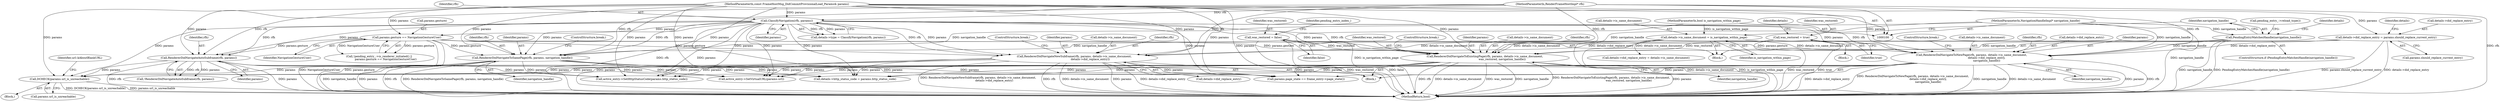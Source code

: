 digraph "1_Chrome_56a84aa67bb071a33a48ac1481b555c48e0a9a59_1@del" {
"1000358" [label="(Call,DCHECK(params.url_is_unreachable))"];
"1000253" [label="(Call,RendererDidNavigateToExistingPage(rfh, params, details->is_same_document,\n                                        was_restored, navigation_handle))"];
"1000187" [label="(Call,ClassifyNavigation(rfh, params))"];
"1000101" [label="(MethodParameterIn,RenderFrameHostImpl* rfh)"];
"1000102" [label="(MethodParameterIn,const FrameHostMsg_DidCommitProvisionalLoad_Params& params)"];
"1000216" [label="(Call,params.gesture == NavigationGestureUser)"];
"1000190" [label="(Call,details->is_same_document = is_navigation_within_page)"];
"1000104" [label="(MethodParameterIn,bool is_navigation_within_page)"];
"1000150" [label="(Call,was_restored = false)"];
"1000173" [label="(Call,was_restored = true)"];
"1000196" [label="(Call,PendingEntryMatchesHandle(navigation_handle))"];
"1000105" [label="(MethodParameterIn,NavigationHandleImpl* navigation_handle)"];
"1000263" [label="(Call,RendererDidNavigateToSamePage(rfh, params, navigation_handle))"];
"1000269" [label="(Call,RendererDidNavigateNewSubframe(rfh, params, details->is_same_document,\n                                     details->did_replace_entry))"];
"1000176" [label="(Call,details->did_replace_entry = params.should_replace_current_entry)"];
"1000282" [label="(Call,RendererDidNavigateAutoSubframe(rfh, params))"];
"1000234" [label="(Call,RendererDidNavigateToNewPage(rfh, params, details->is_same_document,\n                                   details->did_replace_entry,\n                                   navigation_handle))"];
"1000185" [label="(Identifier,details)"];
"1000187" [label="(Call,ClassifyNavigation(rfh, params))"];
"1000243" [label="(Identifier,navigation_handle)"];
"1000234" [label="(Call,RendererDidNavigateToNewPage(rfh, params, details->is_same_document,\n                                   details->did_replace_entry,\n                                   navigation_handle))"];
"1000260" [label="(Identifier,navigation_handle)"];
"1000255" [label="(Identifier,params)"];
"1000197" [label="(Identifier,navigation_handle)"];
"1000156" [label="(Identifier,pending_entry_index_)"];
"1000220" [label="(Identifier,NavigationGestureUser)"];
"1000253" [label="(Call,RendererDidNavigateToExistingPage(rfh, params, details->is_same_document,\n                                        was_restored, navigation_handle))"];
"1000365" [label="(Call,active_entry->SetVirtualURL(params.url))"];
"1000275" [label="(Call,details->did_replace_entry)"];
"1000102" [label="(MethodParameterIn,const FrameHostMsg_DidCommitProvisionalLoad_Params& params)"];
"1000256" [label="(Call,details->is_same_document)"];
"1000150" [label="(Call,was_restored = false)"];
"1000244" [label="(ControlStructure,break;)"];
"1000284" [label="(Identifier,params)"];
"1000217" [label="(Call,params.gesture)"];
"1000151" [label="(Identifier,was_restored)"];
"1000174" [label="(Identifier,was_restored)"];
"1000272" [label="(Call,details->is_same_document)"];
"1000213" [label="(Call,!pending_entry_->is_renderer_initiated() ||\n               params.gesture == NavigationGestureUser)"];
"1000232" [label="(Block,)"];
"1000264" [label="(Identifier,rfh)"];
"1000178" [label="(Identifier,details)"];
"1000190" [label="(Call,details->is_same_document = is_navigation_within_page)"];
"1000254" [label="(Identifier,rfh)"];
"1000104" [label="(MethodParameterIn,bool is_navigation_within_page)"];
"1000324" [label="(Call,active_entry->SetHttpStatusCode(params.http_status_code))"];
"1000282" [label="(Call,RendererDidNavigateAutoSubframe(rfh, params))"];
"1000456" [label="(MethodReturn,bool)"];
"1000152" [label="(Identifier,false)"];
"1000216" [label="(Call,params.gesture == NavigationGestureUser)"];
"1000176" [label="(Call,details->did_replace_entry = params.should_replace_current_entry)"];
"1000359" [label="(Call,params.url_is_unreachable)"];
"1000270" [label="(Identifier,rfh)"];
"1000196" [label="(Call,PendingEntryMatchesHandle(navigation_handle))"];
"1000417" [label="(Call,details->http_status_code = params.http_status_code)"];
"1000189" [label="(Identifier,params)"];
"1000265" [label="(Identifier,params)"];
"1000283" [label="(Identifier,rfh)"];
"1000357" [label="(Block,)"];
"1000269" [label="(Call,RendererDidNavigateNewSubframe(rfh, params, details->is_same_document,\n                                     details->did_replace_entry))"];
"1000188" [label="(Identifier,rfh)"];
"1000183" [label="(Call,details->type = ClassifyNavigation(rfh, params))"];
"1000246" [label="(Call,details->did_replace_entry = details->is_same_document)"];
"1000281" [label="(Call,!RendererDidNavigateAutoSubframe(rfh, params))"];
"1000237" [label="(Call,details->is_same_document)"];
"1000170" [label="(Block,)"];
"1000195" [label="(ControlStructure,if (PendingEntryMatchesHandle(navigation_handle)))"];
"1000191" [label="(Call,details->is_same_document)"];
"1000101" [label="(MethodParameterIn,RenderFrameHostImpl* rfh)"];
"1000173" [label="(Call,was_restored = true)"];
"1000259" [label="(Identifier,was_restored)"];
"1000364" [label="(Identifier,url::kAboutBlankURL)"];
"1000266" [label="(Identifier,navigation_handle)"];
"1000177" [label="(Call,details->did_replace_entry)"];
"1000235" [label="(Identifier,rfh)"];
"1000106" [label="(Block,)"];
"1000358" [label="(Call,DCHECK(params.url_is_unreachable))"];
"1000346" [label="(Call,params.page_state == frame_entry->page_state())"];
"1000194" [label="(Identifier,is_navigation_within_page)"];
"1000278" [label="(ControlStructure,break;)"];
"1000105" [label="(MethodParameterIn,NavigationHandleImpl* navigation_handle)"];
"1000201" [label="(Call,pending_entry_->reload_type())"];
"1000175" [label="(Identifier,true)"];
"1000240" [label="(Call,details->did_replace_entry)"];
"1000263" [label="(Call,RendererDidNavigateToSamePage(rfh, params, navigation_handle))"];
"1000261" [label="(ControlStructure,break;)"];
"1000267" [label="(ControlStructure,break;)"];
"1000180" [label="(Call,params.should_replace_current_entry)"];
"1000271" [label="(Identifier,params)"];
"1000236" [label="(Identifier,params)"];
"1000230" [label="(Identifier,details)"];
"1000358" -> "1000357"  [label="AST: "];
"1000358" -> "1000359"  [label="CFG: "];
"1000359" -> "1000358"  [label="AST: "];
"1000364" -> "1000358"  [label="CFG: "];
"1000358" -> "1000456"  [label="DDG: DCHECK(params.url_is_unreachable)"];
"1000358" -> "1000456"  [label="DDG: params.url_is_unreachable"];
"1000253" -> "1000358"  [label="DDG: params"];
"1000187" -> "1000358"  [label="DDG: params"];
"1000263" -> "1000358"  [label="DDG: params"];
"1000269" -> "1000358"  [label="DDG: params"];
"1000282" -> "1000358"  [label="DDG: params"];
"1000234" -> "1000358"  [label="DDG: params"];
"1000102" -> "1000358"  [label="DDG: params"];
"1000253" -> "1000232"  [label="AST: "];
"1000253" -> "1000260"  [label="CFG: "];
"1000254" -> "1000253"  [label="AST: "];
"1000255" -> "1000253"  [label="AST: "];
"1000256" -> "1000253"  [label="AST: "];
"1000259" -> "1000253"  [label="AST: "];
"1000260" -> "1000253"  [label="AST: "];
"1000261" -> "1000253"  [label="CFG: "];
"1000253" -> "1000456"  [label="DDG: was_restored"];
"1000253" -> "1000456"  [label="DDG: navigation_handle"];
"1000253" -> "1000456"  [label="DDG: RendererDidNavigateToExistingPage(rfh, params, details->is_same_document,\n                                        was_restored, navigation_handle)"];
"1000253" -> "1000456"  [label="DDG: params"];
"1000253" -> "1000456"  [label="DDG: rfh"];
"1000253" -> "1000456"  [label="DDG: details->is_same_document"];
"1000187" -> "1000253"  [label="DDG: rfh"];
"1000187" -> "1000253"  [label="DDG: params"];
"1000101" -> "1000253"  [label="DDG: rfh"];
"1000216" -> "1000253"  [label="DDG: params.gesture"];
"1000102" -> "1000253"  [label="DDG: params"];
"1000190" -> "1000253"  [label="DDG: details->is_same_document"];
"1000150" -> "1000253"  [label="DDG: was_restored"];
"1000173" -> "1000253"  [label="DDG: was_restored"];
"1000196" -> "1000253"  [label="DDG: navigation_handle"];
"1000105" -> "1000253"  [label="DDG: navigation_handle"];
"1000253" -> "1000324"  [label="DDG: params"];
"1000253" -> "1000346"  [label="DDG: params"];
"1000253" -> "1000365"  [label="DDG: params"];
"1000253" -> "1000417"  [label="DDG: params"];
"1000187" -> "1000183"  [label="AST: "];
"1000187" -> "1000189"  [label="CFG: "];
"1000188" -> "1000187"  [label="AST: "];
"1000189" -> "1000187"  [label="AST: "];
"1000183" -> "1000187"  [label="CFG: "];
"1000187" -> "1000456"  [label="DDG: rfh"];
"1000187" -> "1000456"  [label="DDG: params"];
"1000187" -> "1000183"  [label="DDG: rfh"];
"1000187" -> "1000183"  [label="DDG: params"];
"1000101" -> "1000187"  [label="DDG: rfh"];
"1000102" -> "1000187"  [label="DDG: params"];
"1000187" -> "1000216"  [label="DDG: params"];
"1000187" -> "1000234"  [label="DDG: rfh"];
"1000187" -> "1000234"  [label="DDG: params"];
"1000187" -> "1000263"  [label="DDG: rfh"];
"1000187" -> "1000263"  [label="DDG: params"];
"1000187" -> "1000269"  [label="DDG: rfh"];
"1000187" -> "1000269"  [label="DDG: params"];
"1000187" -> "1000282"  [label="DDG: rfh"];
"1000187" -> "1000282"  [label="DDG: params"];
"1000187" -> "1000324"  [label="DDG: params"];
"1000187" -> "1000346"  [label="DDG: params"];
"1000187" -> "1000365"  [label="DDG: params"];
"1000187" -> "1000417"  [label="DDG: params"];
"1000101" -> "1000100"  [label="AST: "];
"1000101" -> "1000456"  [label="DDG: rfh"];
"1000101" -> "1000234"  [label="DDG: rfh"];
"1000101" -> "1000263"  [label="DDG: rfh"];
"1000101" -> "1000269"  [label="DDG: rfh"];
"1000101" -> "1000282"  [label="DDG: rfh"];
"1000102" -> "1000100"  [label="AST: "];
"1000102" -> "1000456"  [label="DDG: params"];
"1000102" -> "1000176"  [label="DDG: params"];
"1000102" -> "1000216"  [label="DDG: params"];
"1000102" -> "1000234"  [label="DDG: params"];
"1000102" -> "1000263"  [label="DDG: params"];
"1000102" -> "1000269"  [label="DDG: params"];
"1000102" -> "1000282"  [label="DDG: params"];
"1000102" -> "1000324"  [label="DDG: params"];
"1000102" -> "1000346"  [label="DDG: params"];
"1000102" -> "1000365"  [label="DDG: params"];
"1000102" -> "1000417"  [label="DDG: params"];
"1000216" -> "1000213"  [label="AST: "];
"1000216" -> "1000220"  [label="CFG: "];
"1000217" -> "1000216"  [label="AST: "];
"1000220" -> "1000216"  [label="AST: "];
"1000213" -> "1000216"  [label="CFG: "];
"1000216" -> "1000456"  [label="DDG: params.gesture"];
"1000216" -> "1000456"  [label="DDG: NavigationGestureUser"];
"1000216" -> "1000213"  [label="DDG: params.gesture"];
"1000216" -> "1000213"  [label="DDG: NavigationGestureUser"];
"1000216" -> "1000234"  [label="DDG: params.gesture"];
"1000216" -> "1000263"  [label="DDG: params.gesture"];
"1000216" -> "1000269"  [label="DDG: params.gesture"];
"1000216" -> "1000282"  [label="DDG: params.gesture"];
"1000190" -> "1000106"  [label="AST: "];
"1000190" -> "1000194"  [label="CFG: "];
"1000191" -> "1000190"  [label="AST: "];
"1000194" -> "1000190"  [label="AST: "];
"1000197" -> "1000190"  [label="CFG: "];
"1000190" -> "1000456"  [label="DDG: is_navigation_within_page"];
"1000190" -> "1000456"  [label="DDG: details->is_same_document"];
"1000104" -> "1000190"  [label="DDG: is_navigation_within_page"];
"1000190" -> "1000234"  [label="DDG: details->is_same_document"];
"1000190" -> "1000246"  [label="DDG: details->is_same_document"];
"1000190" -> "1000269"  [label="DDG: details->is_same_document"];
"1000104" -> "1000100"  [label="AST: "];
"1000104" -> "1000456"  [label="DDG: is_navigation_within_page"];
"1000150" -> "1000106"  [label="AST: "];
"1000150" -> "1000152"  [label="CFG: "];
"1000151" -> "1000150"  [label="AST: "];
"1000152" -> "1000150"  [label="AST: "];
"1000156" -> "1000150"  [label="CFG: "];
"1000150" -> "1000456"  [label="DDG: was_restored"];
"1000150" -> "1000456"  [label="DDG: false"];
"1000173" -> "1000170"  [label="AST: "];
"1000173" -> "1000175"  [label="CFG: "];
"1000174" -> "1000173"  [label="AST: "];
"1000175" -> "1000173"  [label="AST: "];
"1000178" -> "1000173"  [label="CFG: "];
"1000173" -> "1000456"  [label="DDG: was_restored"];
"1000173" -> "1000456"  [label="DDG: true"];
"1000196" -> "1000195"  [label="AST: "];
"1000196" -> "1000197"  [label="CFG: "];
"1000197" -> "1000196"  [label="AST: "];
"1000201" -> "1000196"  [label="CFG: "];
"1000230" -> "1000196"  [label="CFG: "];
"1000196" -> "1000456"  [label="DDG: navigation_handle"];
"1000196" -> "1000456"  [label="DDG: PendingEntryMatchesHandle(navigation_handle)"];
"1000105" -> "1000196"  [label="DDG: navigation_handle"];
"1000196" -> "1000234"  [label="DDG: navigation_handle"];
"1000196" -> "1000263"  [label="DDG: navigation_handle"];
"1000105" -> "1000100"  [label="AST: "];
"1000105" -> "1000456"  [label="DDG: navigation_handle"];
"1000105" -> "1000234"  [label="DDG: navigation_handle"];
"1000105" -> "1000263"  [label="DDG: navigation_handle"];
"1000263" -> "1000232"  [label="AST: "];
"1000263" -> "1000266"  [label="CFG: "];
"1000264" -> "1000263"  [label="AST: "];
"1000265" -> "1000263"  [label="AST: "];
"1000266" -> "1000263"  [label="AST: "];
"1000267" -> "1000263"  [label="CFG: "];
"1000263" -> "1000456"  [label="DDG: params"];
"1000263" -> "1000456"  [label="DDG: rfh"];
"1000263" -> "1000456"  [label="DDG: RendererDidNavigateToSamePage(rfh, params, navigation_handle)"];
"1000263" -> "1000456"  [label="DDG: navigation_handle"];
"1000263" -> "1000324"  [label="DDG: params"];
"1000263" -> "1000346"  [label="DDG: params"];
"1000263" -> "1000365"  [label="DDG: params"];
"1000263" -> "1000417"  [label="DDG: params"];
"1000269" -> "1000232"  [label="AST: "];
"1000269" -> "1000275"  [label="CFG: "];
"1000270" -> "1000269"  [label="AST: "];
"1000271" -> "1000269"  [label="AST: "];
"1000272" -> "1000269"  [label="AST: "];
"1000275" -> "1000269"  [label="AST: "];
"1000278" -> "1000269"  [label="CFG: "];
"1000269" -> "1000456"  [label="DDG: details->did_replace_entry"];
"1000269" -> "1000456"  [label="DDG: RendererDidNavigateNewSubframe(rfh, params, details->is_same_document,\n                                     details->did_replace_entry)"];
"1000269" -> "1000456"  [label="DDG: rfh"];
"1000269" -> "1000456"  [label="DDG: details->is_same_document"];
"1000269" -> "1000456"  [label="DDG: params"];
"1000176" -> "1000269"  [label="DDG: details->did_replace_entry"];
"1000269" -> "1000324"  [label="DDG: params"];
"1000269" -> "1000346"  [label="DDG: params"];
"1000269" -> "1000365"  [label="DDG: params"];
"1000269" -> "1000417"  [label="DDG: params"];
"1000176" -> "1000106"  [label="AST: "];
"1000176" -> "1000180"  [label="CFG: "];
"1000177" -> "1000176"  [label="AST: "];
"1000180" -> "1000176"  [label="AST: "];
"1000185" -> "1000176"  [label="CFG: "];
"1000176" -> "1000456"  [label="DDG: params.should_replace_current_entry"];
"1000176" -> "1000456"  [label="DDG: details->did_replace_entry"];
"1000176" -> "1000234"  [label="DDG: details->did_replace_entry"];
"1000282" -> "1000281"  [label="AST: "];
"1000282" -> "1000284"  [label="CFG: "];
"1000283" -> "1000282"  [label="AST: "];
"1000284" -> "1000282"  [label="AST: "];
"1000281" -> "1000282"  [label="CFG: "];
"1000282" -> "1000456"  [label="DDG: params"];
"1000282" -> "1000456"  [label="DDG: rfh"];
"1000282" -> "1000281"  [label="DDG: rfh"];
"1000282" -> "1000281"  [label="DDG: params"];
"1000282" -> "1000324"  [label="DDG: params"];
"1000282" -> "1000346"  [label="DDG: params"];
"1000282" -> "1000365"  [label="DDG: params"];
"1000282" -> "1000417"  [label="DDG: params"];
"1000234" -> "1000232"  [label="AST: "];
"1000234" -> "1000243"  [label="CFG: "];
"1000235" -> "1000234"  [label="AST: "];
"1000236" -> "1000234"  [label="AST: "];
"1000237" -> "1000234"  [label="AST: "];
"1000240" -> "1000234"  [label="AST: "];
"1000243" -> "1000234"  [label="AST: "];
"1000244" -> "1000234"  [label="CFG: "];
"1000234" -> "1000456"  [label="DDG: details->is_same_document"];
"1000234" -> "1000456"  [label="DDG: params"];
"1000234" -> "1000456"  [label="DDG: rfh"];
"1000234" -> "1000456"  [label="DDG: details->did_replace_entry"];
"1000234" -> "1000456"  [label="DDG: RendererDidNavigateToNewPage(rfh, params, details->is_same_document,\n                                   details->did_replace_entry,\n                                   navigation_handle)"];
"1000234" -> "1000456"  [label="DDG: navigation_handle"];
"1000234" -> "1000324"  [label="DDG: params"];
"1000234" -> "1000346"  [label="DDG: params"];
"1000234" -> "1000365"  [label="DDG: params"];
"1000234" -> "1000417"  [label="DDG: params"];
}
